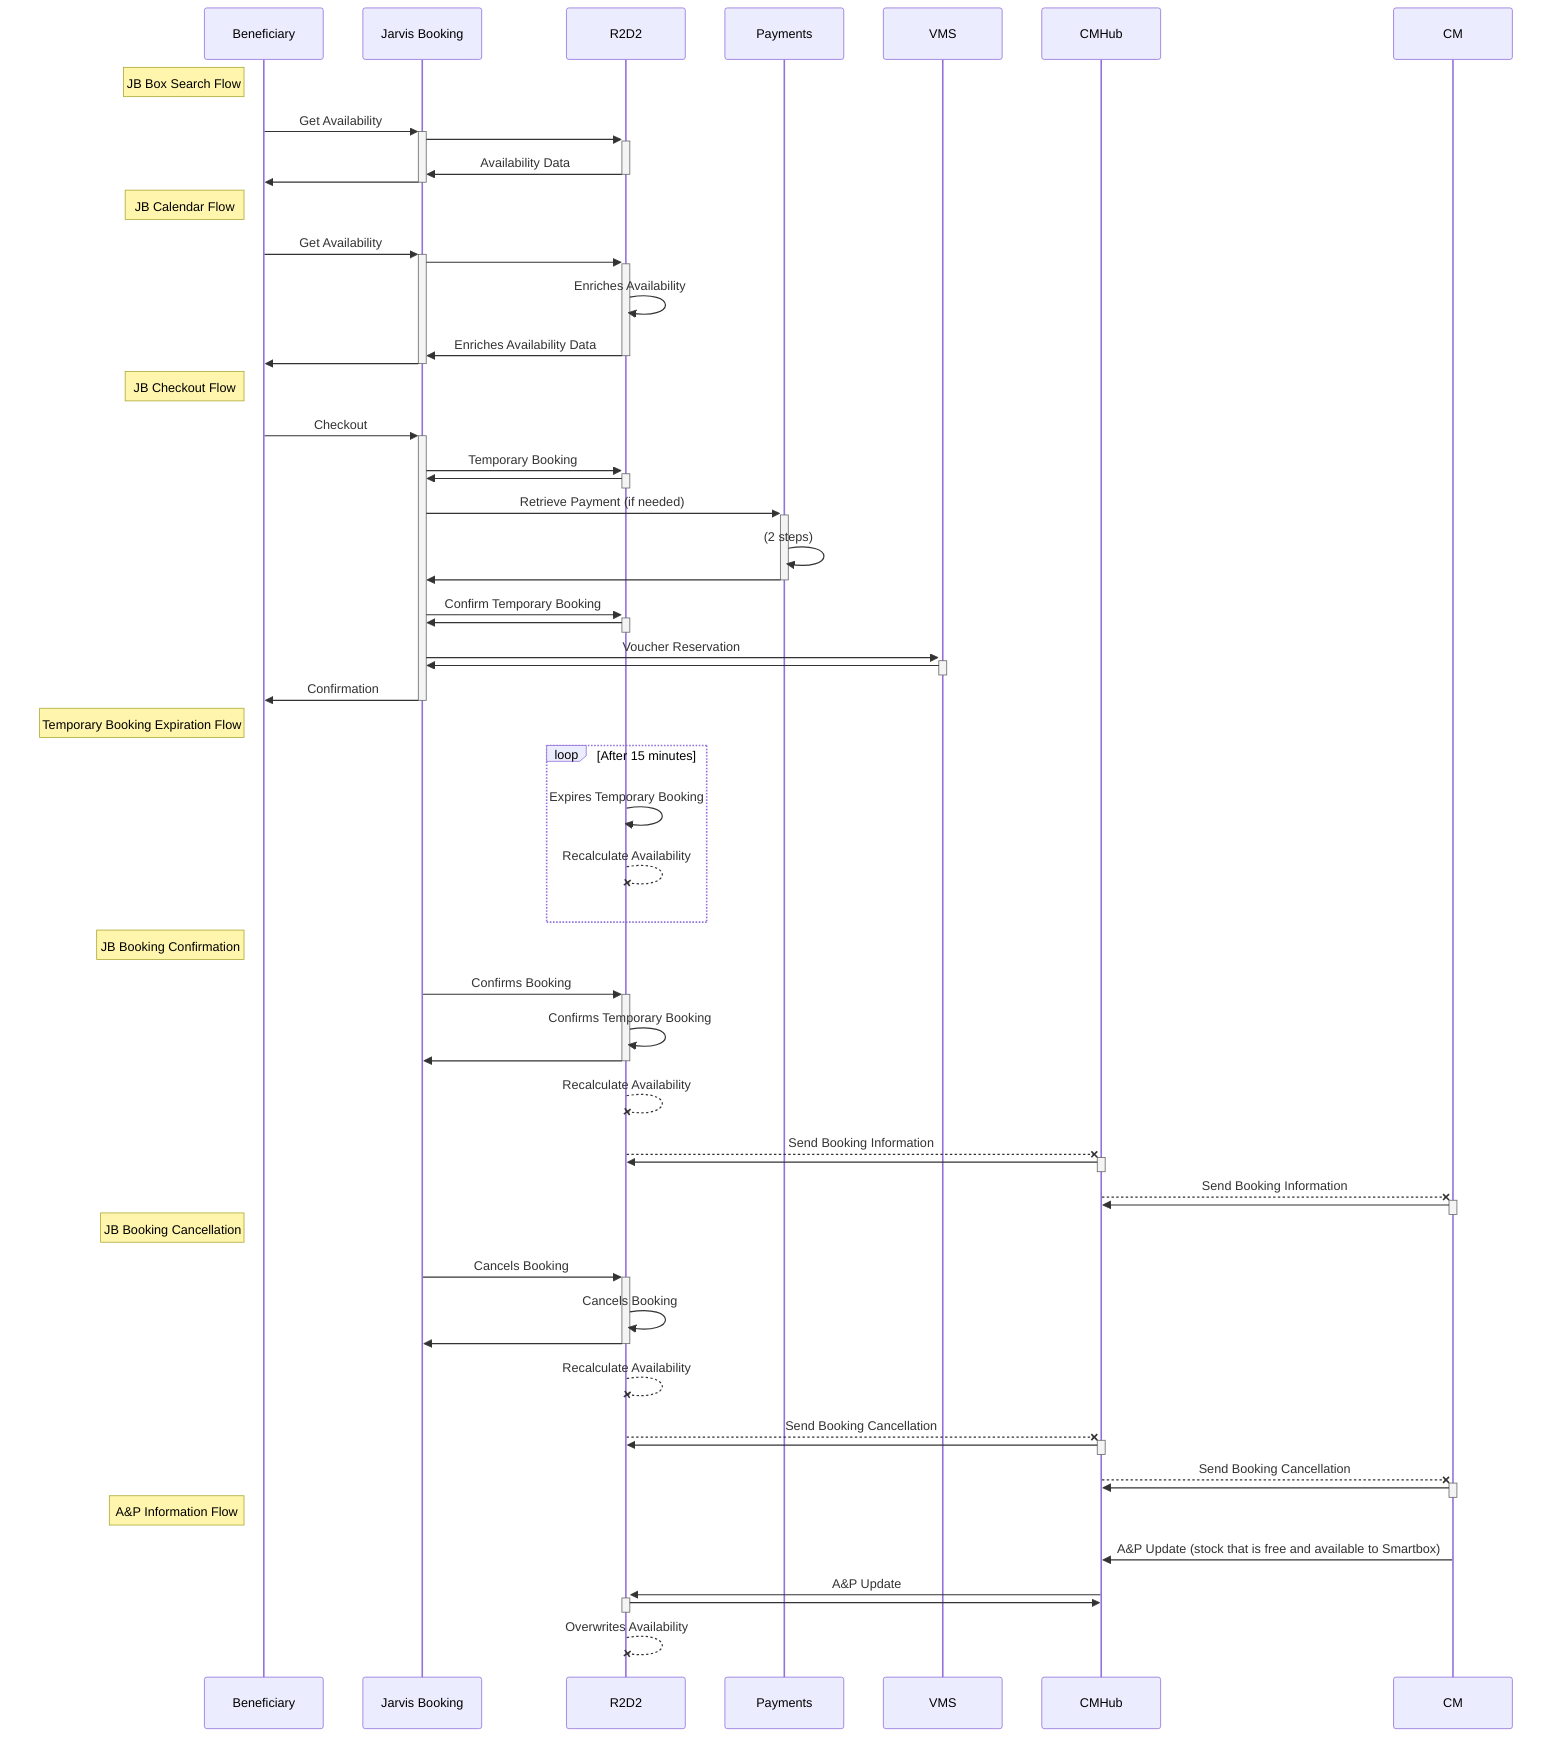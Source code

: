 sequenceDiagram

Note left of Beneficiary: JB Box Search Flow
  Beneficiary->>+Jarvis Booking: Get Availability;
  Jarvis Booking->>+R2D2: ;
  R2D2->>-Jarvis Booking: Availability Data;
  Jarvis Booking->>-Beneficiary: ;

Note left of Beneficiary: JB Calendar Flow
  Beneficiary->>+Jarvis Booking: Get Availability;
  Jarvis Booking->>+R2D2: ;
  R2D2->>R2D2: Enriches Availability;
  R2D2->>-Jarvis Booking: Enriches Availability Data;
  Jarvis Booking->>-Beneficiary: ;

Note left of Beneficiary: JB Checkout Flow
  Beneficiary->>+Jarvis Booking: Checkout;
  Jarvis Booking->>+R2D2: Temporary Booking;
  R2D2->>-Jarvis Booking: ;
  Jarvis Booking->>+Payments: Retrieve Payment (if needed);
  Payments->>Payments: (2 steps);
  Payments->>-Jarvis Booking: ;
  Jarvis Booking->>+R2D2: Confirm Temporary Booking;
  R2D2->>-Jarvis Booking: ;
  Jarvis Booking->>+VMS: Voucher Reservation;
  VMS->>-Jarvis Booking: ;
  Jarvis Booking->>-Beneficiary: Confirmation;

Note left of Beneficiary: Temporary Booking Expiration Flow
  loop After 15 minutes
    R2D2->>R2D2: Expires Temporary Booking;
    R2D2--xR2D2: Recalculate Availability;
  end

Note left of Beneficiary: JB Booking Confirmation
  Jarvis Booking->>+R2D2: Confirms Booking
  R2D2->>R2D2: Confirms Temporary Booking;
  R2D2->>-Jarvis Booking: ;
  R2D2--xR2D2: Recalculate Availability;
  R2D2--x+CMHub: Send Booking Information
  CMHub->>-R2D2: ;
  CMHub--x+CM: Send Booking Information;
  CM->>-CMHub: ;

Note left of Beneficiary: JB Booking Cancellation
  Jarvis Booking->>+R2D2: Cancels Booking
  R2D2->>R2D2: Cancels Booking
  R2D2->>-Jarvis Booking: ;
  R2D2--xR2D2: Recalculate Availability;
  R2D2--x+CMHub: Send Booking Cancellation
  CMHub->>-R2D2: ;
  CMHub--x+CM: Send Booking Cancellation;
  CM->>-CMHub: ;

Note left of Beneficiary: A&P Information Flow
  CM->>CMHub: A&P Update (stock that is free and available to Smartbox);
  CMHub->>+R2D2: A&P Update;
  R2D2->>-CMHub: ;
  R2D2--xR2D2: Overwrites Availability;